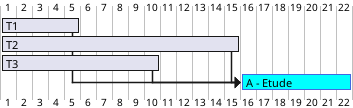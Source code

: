 {
  "sha1": "kprl00zipd0cane9ne0wqivevn72h7k",
  "insertion": {
    "when": "2024-06-03T18:59:33.241Z",
    "user": "plantuml@gmail.com"
  }
}
@startgantt
[T1] lasts 5 days
[T2] lasts 15 days
[T3] lasts 10 days
[A - Etude] lasts 7 days and is colored in Cyan/RoyalBlue
[T1] -> [A - Etude]
[T2] -> [A - Etude]
[T3] -> [A - Etude]
@endgantt
